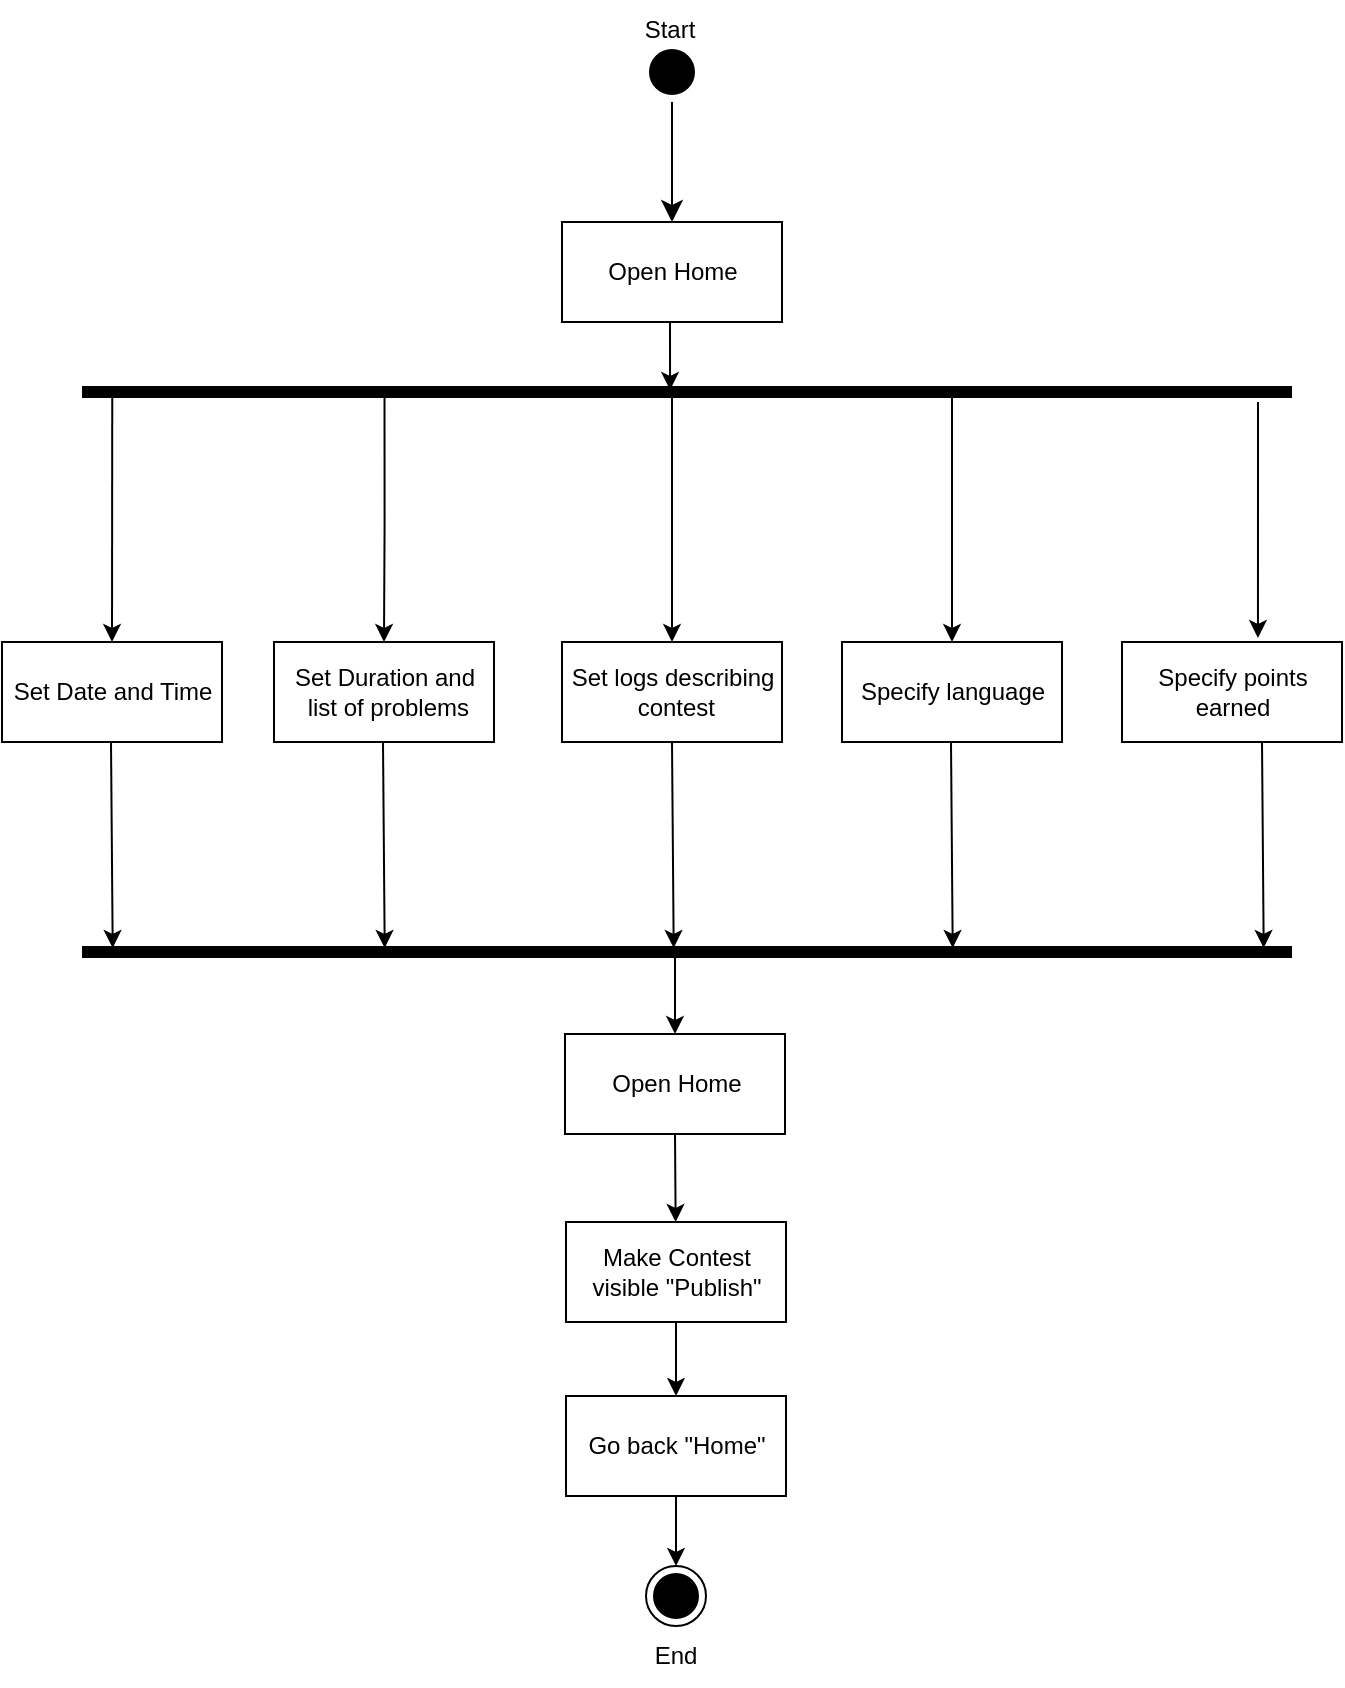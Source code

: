<mxfile version="18.1.1" type="device"><diagram id="OKjY4epQhb6lQbRqL5Ln" name="Page-1"><mxGraphModel dx="868" dy="425" grid="1" gridSize="10" guides="1" tooltips="1" connect="1" arrows="1" fold="1" page="1" pageScale="1" pageWidth="850" pageHeight="1100" math="0" shadow="0"><root><mxCell id="0"/><mxCell id="1" parent="0"/><mxCell id="RBH2Dn_fj_eWleBQjAD2-1" value="" style="ellipse;html=1;shape=startState;fillColor=#000000;strokeColor=#000000;" vertex="1" parent="1"><mxGeometry x="420" y="230" width="30" height="30" as="geometry"/></mxCell><mxCell id="RBH2Dn_fj_eWleBQjAD2-2" value="" style="edgeStyle=orthogonalEdgeStyle;html=1;verticalAlign=bottom;endArrow=classic;endSize=8;strokeColor=#000000;rounded=0;endFill=1;" edge="1" source="RBH2Dn_fj_eWleBQjAD2-1" parent="1" target="RBH2Dn_fj_eWleBQjAD2-3"><mxGeometry relative="1" as="geometry"><mxPoint x="425" y="300" as="targetPoint"/></mxGeometry></mxCell><mxCell id="RBH2Dn_fj_eWleBQjAD2-32" style="edgeStyle=orthogonalEdgeStyle;rounded=0;orthogonalLoop=1;jettySize=auto;html=1;exitX=0.5;exitY=1;exitDx=0;exitDy=0;entryX=0.486;entryY=0.4;entryDx=0;entryDy=0;entryPerimeter=0;endArrow=classic;endFill=1;strokeColor=#000000;" edge="1" parent="1" source="RBH2Dn_fj_eWleBQjAD2-3" target="RBH2Dn_fj_eWleBQjAD2-10"><mxGeometry relative="1" as="geometry"/></mxCell><mxCell id="RBH2Dn_fj_eWleBQjAD2-3" value="Open Home" style="html=1;strokeColor=#000000;" vertex="1" parent="1"><mxGeometry x="380" y="320" width="110" height="50" as="geometry"/></mxCell><mxCell id="RBH2Dn_fj_eWleBQjAD2-5" value="Specify points&lt;br&gt;earned" style="html=1;strokeColor=#000000;" vertex="1" parent="1"><mxGeometry x="660" y="530" width="110" height="50" as="geometry"/></mxCell><mxCell id="RBH2Dn_fj_eWleBQjAD2-6" value="Specify language" style="html=1;strokeColor=#000000;" vertex="1" parent="1"><mxGeometry x="520" y="530" width="110" height="50" as="geometry"/></mxCell><mxCell id="RBH2Dn_fj_eWleBQjAD2-7" value="Set logs describing&lt;br&gt;&amp;nbsp;contest" style="html=1;strokeColor=#000000;" vertex="1" parent="1"><mxGeometry x="380" y="530" width="110" height="50" as="geometry"/></mxCell><mxCell id="RBH2Dn_fj_eWleBQjAD2-8" value="Set Duration and&lt;br&gt;&amp;nbsp;list of problems" style="html=1;strokeColor=#000000;" vertex="1" parent="1"><mxGeometry x="236" y="530" width="110" height="50" as="geometry"/></mxCell><mxCell id="RBH2Dn_fj_eWleBQjAD2-9" value="Set Date and Time" style="html=1;strokeColor=#000000;" vertex="1" parent="1"><mxGeometry x="100" y="530" width="110" height="50" as="geometry"/></mxCell><mxCell id="RBH2Dn_fj_eWleBQjAD2-14" value="" style="edgeStyle=orthogonalEdgeStyle;rounded=0;orthogonalLoop=1;jettySize=auto;html=1;endArrow=classic;endFill=1;strokeColor=#000000;entryX=0.618;entryY=-0.04;entryDx=0;entryDy=0;entryPerimeter=0;" edge="1" parent="1" source="RBH2Dn_fj_eWleBQjAD2-10" target="RBH2Dn_fj_eWleBQjAD2-5"><mxGeometry relative="1" as="geometry"><mxPoint x="805" y="405" as="targetPoint"/><Array as="points"><mxPoint x="728" y="430"/><mxPoint x="728" y="430"/></Array></mxGeometry></mxCell><mxCell id="RBH2Dn_fj_eWleBQjAD2-15" style="edgeStyle=orthogonalEdgeStyle;rounded=0;orthogonalLoop=1;jettySize=auto;html=1;exitX=0.75;exitY=0.5;exitDx=0;exitDy=0;exitPerimeter=0;entryX=0.5;entryY=0;entryDx=0;entryDy=0;endArrow=classic;endFill=1;strokeColor=#000000;" edge="1" parent="1" source="RBH2Dn_fj_eWleBQjAD2-10" target="RBH2Dn_fj_eWleBQjAD2-6"><mxGeometry relative="1" as="geometry"><Array as="points"><mxPoint x="575" y="405"/></Array></mxGeometry></mxCell><mxCell id="RBH2Dn_fj_eWleBQjAD2-17" value="" style="edgeStyle=orthogonalEdgeStyle;rounded=0;orthogonalLoop=1;jettySize=auto;html=1;endArrow=classic;endFill=1;strokeColor=#000000;exitX=0.491;exitY=0.5;exitDx=0;exitDy=0;exitPerimeter=0;" edge="1" parent="1" source="RBH2Dn_fj_eWleBQjAD2-10" target="RBH2Dn_fj_eWleBQjAD2-7"><mxGeometry relative="1" as="geometry"><mxPoint x="435" y="390" as="sourcePoint"/><mxPoint x="442.5" y="490" as="targetPoint"/><Array as="points"><mxPoint x="435" y="405"/></Array></mxGeometry></mxCell><mxCell id="RBH2Dn_fj_eWleBQjAD2-18" style="edgeStyle=orthogonalEdgeStyle;rounded=0;orthogonalLoop=1;jettySize=auto;html=1;exitX=0.25;exitY=0.5;exitDx=0;exitDy=0;exitPerimeter=0;entryX=0.5;entryY=0;entryDx=0;entryDy=0;endArrow=classic;endFill=1;strokeColor=#000000;" edge="1" parent="1" source="RBH2Dn_fj_eWleBQjAD2-10" target="RBH2Dn_fj_eWleBQjAD2-8"><mxGeometry relative="1" as="geometry"/></mxCell><mxCell id="RBH2Dn_fj_eWleBQjAD2-10" value="" style="shape=line;html=1;strokeWidth=6;strokeColor=#000000;" vertex="1" parent="1"><mxGeometry x="140" y="400" width="605" height="10" as="geometry"/></mxCell><mxCell id="RBH2Dn_fj_eWleBQjAD2-21" value="" style="endArrow=classic;html=1;rounded=0;strokeColor=#000000;entryX=0.5;entryY=0;entryDx=0;entryDy=0;exitX=0.025;exitY=0.6;exitDx=0;exitDy=0;exitPerimeter=0;" edge="1" parent="1" source="RBH2Dn_fj_eWleBQjAD2-10" target="RBH2Dn_fj_eWleBQjAD2-9"><mxGeometry width="50" height="50" relative="1" as="geometry"><mxPoint x="160" y="404" as="sourcePoint"/><mxPoint x="210" y="354" as="targetPoint"/></mxGeometry></mxCell><mxCell id="RBH2Dn_fj_eWleBQjAD2-24" value="" style="edgeStyle=orthogonalEdgeStyle;rounded=0;orthogonalLoop=1;jettySize=auto;html=1;endArrow=classic;endFill=1;strokeColor=#000000;exitX=0.5;exitY=1;exitDx=0;exitDy=0;entryX=0.489;entryY=0.3;entryDx=0;entryDy=0;entryPerimeter=0;" edge="1" parent="1" source="RBH2Dn_fj_eWleBQjAD2-7" target="RBH2Dn_fj_eWleBQjAD2-26"><mxGeometry relative="1" as="geometry"><mxPoint x="435" y="670" as="sourcePoint"/><mxPoint x="435" y="660" as="targetPoint"/><Array as="points"><mxPoint x="436" y="580"/></Array></mxGeometry></mxCell><mxCell id="RBH2Dn_fj_eWleBQjAD2-26" value="" style="shape=line;html=1;strokeWidth=6;strokeColor=#000000;" vertex="1" parent="1"><mxGeometry x="140" y="680" width="605" height="10" as="geometry"/></mxCell><mxCell id="RBH2Dn_fj_eWleBQjAD2-28" value="" style="edgeStyle=orthogonalEdgeStyle;rounded=0;orthogonalLoop=1;jettySize=auto;html=1;endArrow=classic;endFill=1;strokeColor=#000000;exitX=0.5;exitY=1;exitDx=0;exitDy=0;entryX=0.489;entryY=0.3;entryDx=0;entryDy=0;entryPerimeter=0;" edge="1" parent="1"><mxGeometry relative="1" as="geometry"><mxPoint x="574.5" y="580" as="sourcePoint"/><mxPoint x="575.345" y="683" as="targetPoint"/><Array as="points"><mxPoint x="575.5" y="580"/></Array></mxGeometry></mxCell><mxCell id="RBH2Dn_fj_eWleBQjAD2-29" value="" style="edgeStyle=orthogonalEdgeStyle;rounded=0;orthogonalLoop=1;jettySize=auto;html=1;endArrow=classic;endFill=1;strokeColor=#000000;exitX=0.5;exitY=1;exitDx=0;exitDy=0;entryX=0.489;entryY=0.3;entryDx=0;entryDy=0;entryPerimeter=0;" edge="1" parent="1"><mxGeometry relative="1" as="geometry"><mxPoint x="154.5" y="580" as="sourcePoint"/><mxPoint x="155.345" y="683" as="targetPoint"/><Array as="points"><mxPoint x="155.5" y="580"/></Array></mxGeometry></mxCell><mxCell id="RBH2Dn_fj_eWleBQjAD2-30" value="" style="edgeStyle=orthogonalEdgeStyle;rounded=0;orthogonalLoop=1;jettySize=auto;html=1;endArrow=classic;endFill=1;strokeColor=#000000;exitX=0.5;exitY=1;exitDx=0;exitDy=0;entryX=0.489;entryY=0.3;entryDx=0;entryDy=0;entryPerimeter=0;" edge="1" parent="1"><mxGeometry relative="1" as="geometry"><mxPoint x="290.5" y="580" as="sourcePoint"/><mxPoint x="291.345" y="683" as="targetPoint"/><Array as="points"><mxPoint x="291.5" y="580"/></Array></mxGeometry></mxCell><mxCell id="RBH2Dn_fj_eWleBQjAD2-31" value="" style="edgeStyle=orthogonalEdgeStyle;rounded=0;orthogonalLoop=1;jettySize=auto;html=1;endArrow=classic;endFill=1;strokeColor=#000000;exitX=0.5;exitY=1;exitDx=0;exitDy=0;entryX=0.489;entryY=0.3;entryDx=0;entryDy=0;entryPerimeter=0;" edge="1" parent="1"><mxGeometry relative="1" as="geometry"><mxPoint x="730" y="580" as="sourcePoint"/><mxPoint x="730.845" y="683" as="targetPoint"/><Array as="points"><mxPoint x="731" y="580"/></Array></mxGeometry></mxCell><mxCell id="RBH2Dn_fj_eWleBQjAD2-33" value="Open Home" style="html=1;strokeColor=#000000;" vertex="1" parent="1"><mxGeometry x="381.5" y="726" width="110" height="50" as="geometry"/></mxCell><mxCell id="RBH2Dn_fj_eWleBQjAD2-34" value="Make Contest &lt;br&gt;visible &quot;Publish&quot;" style="html=1;strokeColor=#000000;" vertex="1" parent="1"><mxGeometry x="382" y="820" width="110" height="50" as="geometry"/></mxCell><mxCell id="RBH2Dn_fj_eWleBQjAD2-40" style="edgeStyle=orthogonalEdgeStyle;rounded=0;orthogonalLoop=1;jettySize=auto;html=1;exitX=0.5;exitY=1;exitDx=0;exitDy=0;endArrow=classic;endFill=1;strokeColor=#000000;" edge="1" parent="1" source="RBH2Dn_fj_eWleBQjAD2-35" target="RBH2Dn_fj_eWleBQjAD2-39"><mxGeometry relative="1" as="geometry"/></mxCell><mxCell id="RBH2Dn_fj_eWleBQjAD2-35" value="Go back &quot;Home&quot;" style="html=1;strokeColor=#000000;" vertex="1" parent="1"><mxGeometry x="382" y="907" width="110" height="50" as="geometry"/></mxCell><mxCell id="RBH2Dn_fj_eWleBQjAD2-36" value="" style="endArrow=classic;html=1;rounded=0;strokeColor=#000000;entryX=0.5;entryY=0;entryDx=0;entryDy=0;exitX=0.5;exitY=1;exitDx=0;exitDy=0;" edge="1" parent="1" source="RBH2Dn_fj_eWleBQjAD2-34" target="RBH2Dn_fj_eWleBQjAD2-35"><mxGeometry width="50" height="50" relative="1" as="geometry"><mxPoint x="440" y="870" as="sourcePoint"/><mxPoint x="490" y="820" as="targetPoint"/></mxGeometry></mxCell><mxCell id="RBH2Dn_fj_eWleBQjAD2-37" value="" style="endArrow=classic;html=1;rounded=0;strokeColor=#000000;exitX=0.5;exitY=1;exitDx=0;exitDy=0;" edge="1" parent="1" source="RBH2Dn_fj_eWleBQjAD2-33" target="RBH2Dn_fj_eWleBQjAD2-34"><mxGeometry width="50" height="50" relative="1" as="geometry"><mxPoint x="430" y="780" as="sourcePoint"/><mxPoint x="491.5" y="726" as="targetPoint"/></mxGeometry></mxCell><mxCell id="RBH2Dn_fj_eWleBQjAD2-38" value="" style="endArrow=classic;html=1;rounded=0;strokeColor=#000000;entryX=0.5;entryY=0;entryDx=0;entryDy=0;" edge="1" parent="1" target="RBH2Dn_fj_eWleBQjAD2-33"><mxGeometry width="50" height="50" relative="1" as="geometry"><mxPoint x="436.5" y="686" as="sourcePoint"/><mxPoint x="494" y="656" as="targetPoint"/></mxGeometry></mxCell><mxCell id="RBH2Dn_fj_eWleBQjAD2-39" value="" style="ellipse;html=1;shape=endState;fillColor=#000000;strokeColor=#000000;" vertex="1" parent="1"><mxGeometry x="422" y="992" width="30" height="30" as="geometry"/></mxCell><mxCell id="RBH2Dn_fj_eWleBQjAD2-41" value="Start" style="text;html=1;strokeColor=none;fillColor=none;align=center;verticalAlign=middle;whiteSpace=wrap;rounded=0;" vertex="1" parent="1"><mxGeometry x="403.5" y="209" width="60" height="30" as="geometry"/></mxCell><mxCell id="RBH2Dn_fj_eWleBQjAD2-42" value="End" style="text;html=1;strokeColor=none;fillColor=none;align=center;verticalAlign=middle;whiteSpace=wrap;rounded=0;" vertex="1" parent="1"><mxGeometry x="406.5" y="1022" width="60" height="30" as="geometry"/></mxCell></root></mxGraphModel></diagram></mxfile>